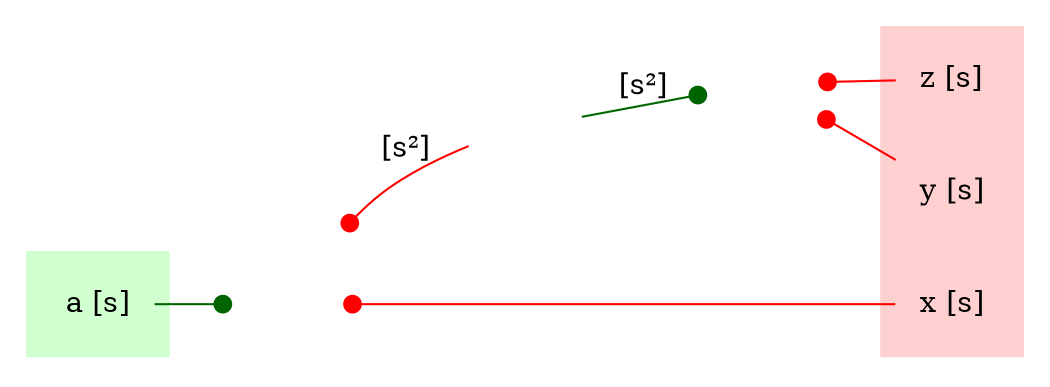 /* Generated by GvGen v.0.9.1 (http://www.picviz.com/sections/opensource/gvgen.html) */

digraph G {
rankdir=LR;
   subgraph cluster1 {
   color="white";
bgcolor="#d0FFd0";
shape="plaintext";
label="";
      node5 [shape="none",label="a [s]"];
   }
   node2 [shape="none",fixedsize="true",imagescale="true",image="/var/folders/kf/_zwsc1_j2wn8smr7xtrrpnxc0000gn/T/tmpWIAOaDdp-icons/resized/100/InvPlus2.png",label="",height="1.0"];
   node3 [shape="none",fixedsize="true",imagescale="true",image="/var/folders/kf/_zwsc1_j2wn8smr7xtrrpnxc0000gn/T/tmpWIAOaDdp-icons/resized/100/InvMult2.png",label="",height="1.0"];
   node4 [fixedsize="true",imagescale="true",shape="plaintext",image="/var/folders/kf/_zwsc1_j2wn8smr7xtrrpnxc0000gn/T/tmpWIAOaDdp-icons/resized/100/leq.png",label=""];
   subgraph cluster6 {
   color="white";
bgcolor="#FFd0d0";
shape="plaintext";
label="";
      node9 [shape="none",label="z [s]"];
      node8 [shape="none",label="x [s]"];
      node7 [shape="none",label="y [s]"];
   }
node5->node2 [color="darkgreen",arrowhead="dot",arrowtail="none",dir="both"];
node2->node4 [arrowhead="none",weight="0",color="red",arrowtail="dot",dir="both",label="[s²]"];
node2->node8 [color="red",arrowtail="dot",arrowhead="none",dir="both"];
node2->node7 [style="invis"];
node3->node7 [color="red",arrowtail="dot",arrowhead="none",dir="both"];
node3->node9 [color="red",arrowtail="dot",arrowhead="none",dir="both"];
node4->node3 [arrowhead="dot",weight="0",color="darkgreen",arrowtail="none",dir="both",label="[s²]"];
}
